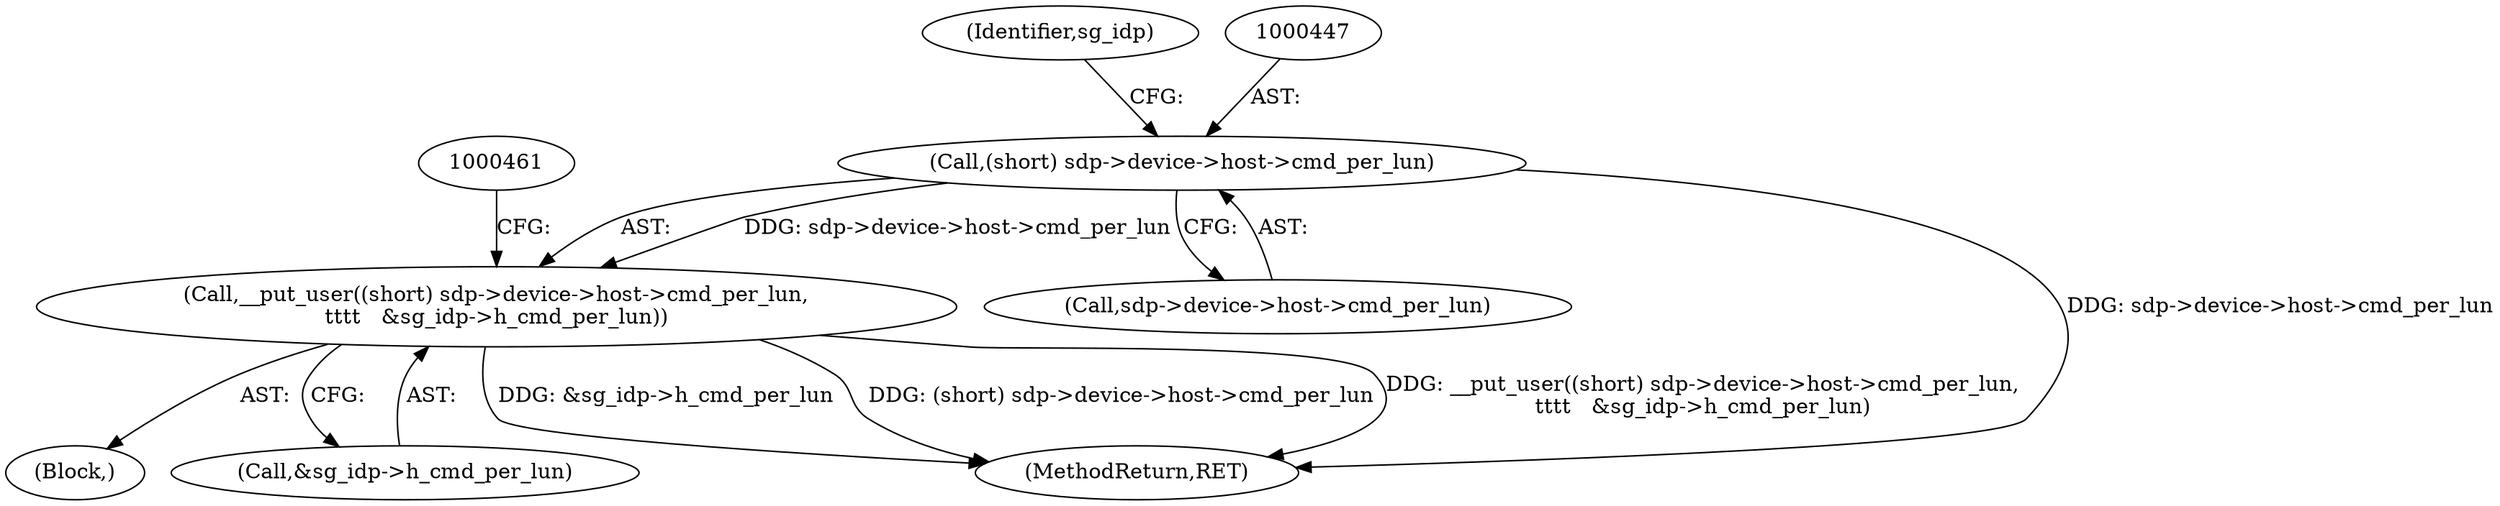 digraph "0_linux_3e0097499839e0fe3af380410eababe5a47c4cf9_0@pointer" {
"1000446" [label="(Call,(short) sdp->device->host->cmd_per_lun)"];
"1000445" [label="(Call,__put_user((short) sdp->device->host->cmd_per_lun,\n\t\t\t\t   &sg_idp->h_cmd_per_lun))"];
"1000446" [label="(Call,(short) sdp->device->host->cmd_per_lun)"];
"1000457" [label="(Identifier,sg_idp)"];
"1000445" [label="(Call,__put_user((short) sdp->device->host->cmd_per_lun,\n\t\t\t\t   &sg_idp->h_cmd_per_lun))"];
"1000448" [label="(Call,sdp->device->host->cmd_per_lun)"];
"1000369" [label="(Block,)"];
"1000455" [label="(Call,&sg_idp->h_cmd_per_lun)"];
"1001060" [label="(MethodReturn,RET)"];
"1000446" -> "1000445"  [label="AST: "];
"1000446" -> "1000448"  [label="CFG: "];
"1000447" -> "1000446"  [label="AST: "];
"1000448" -> "1000446"  [label="AST: "];
"1000457" -> "1000446"  [label="CFG: "];
"1000446" -> "1001060"  [label="DDG: sdp->device->host->cmd_per_lun"];
"1000446" -> "1000445"  [label="DDG: sdp->device->host->cmd_per_lun"];
"1000445" -> "1000369"  [label="AST: "];
"1000445" -> "1000455"  [label="CFG: "];
"1000455" -> "1000445"  [label="AST: "];
"1000461" -> "1000445"  [label="CFG: "];
"1000445" -> "1001060"  [label="DDG: &sg_idp->h_cmd_per_lun"];
"1000445" -> "1001060"  [label="DDG: (short) sdp->device->host->cmd_per_lun"];
"1000445" -> "1001060"  [label="DDG: __put_user((short) sdp->device->host->cmd_per_lun,\n\t\t\t\t   &sg_idp->h_cmd_per_lun)"];
}
